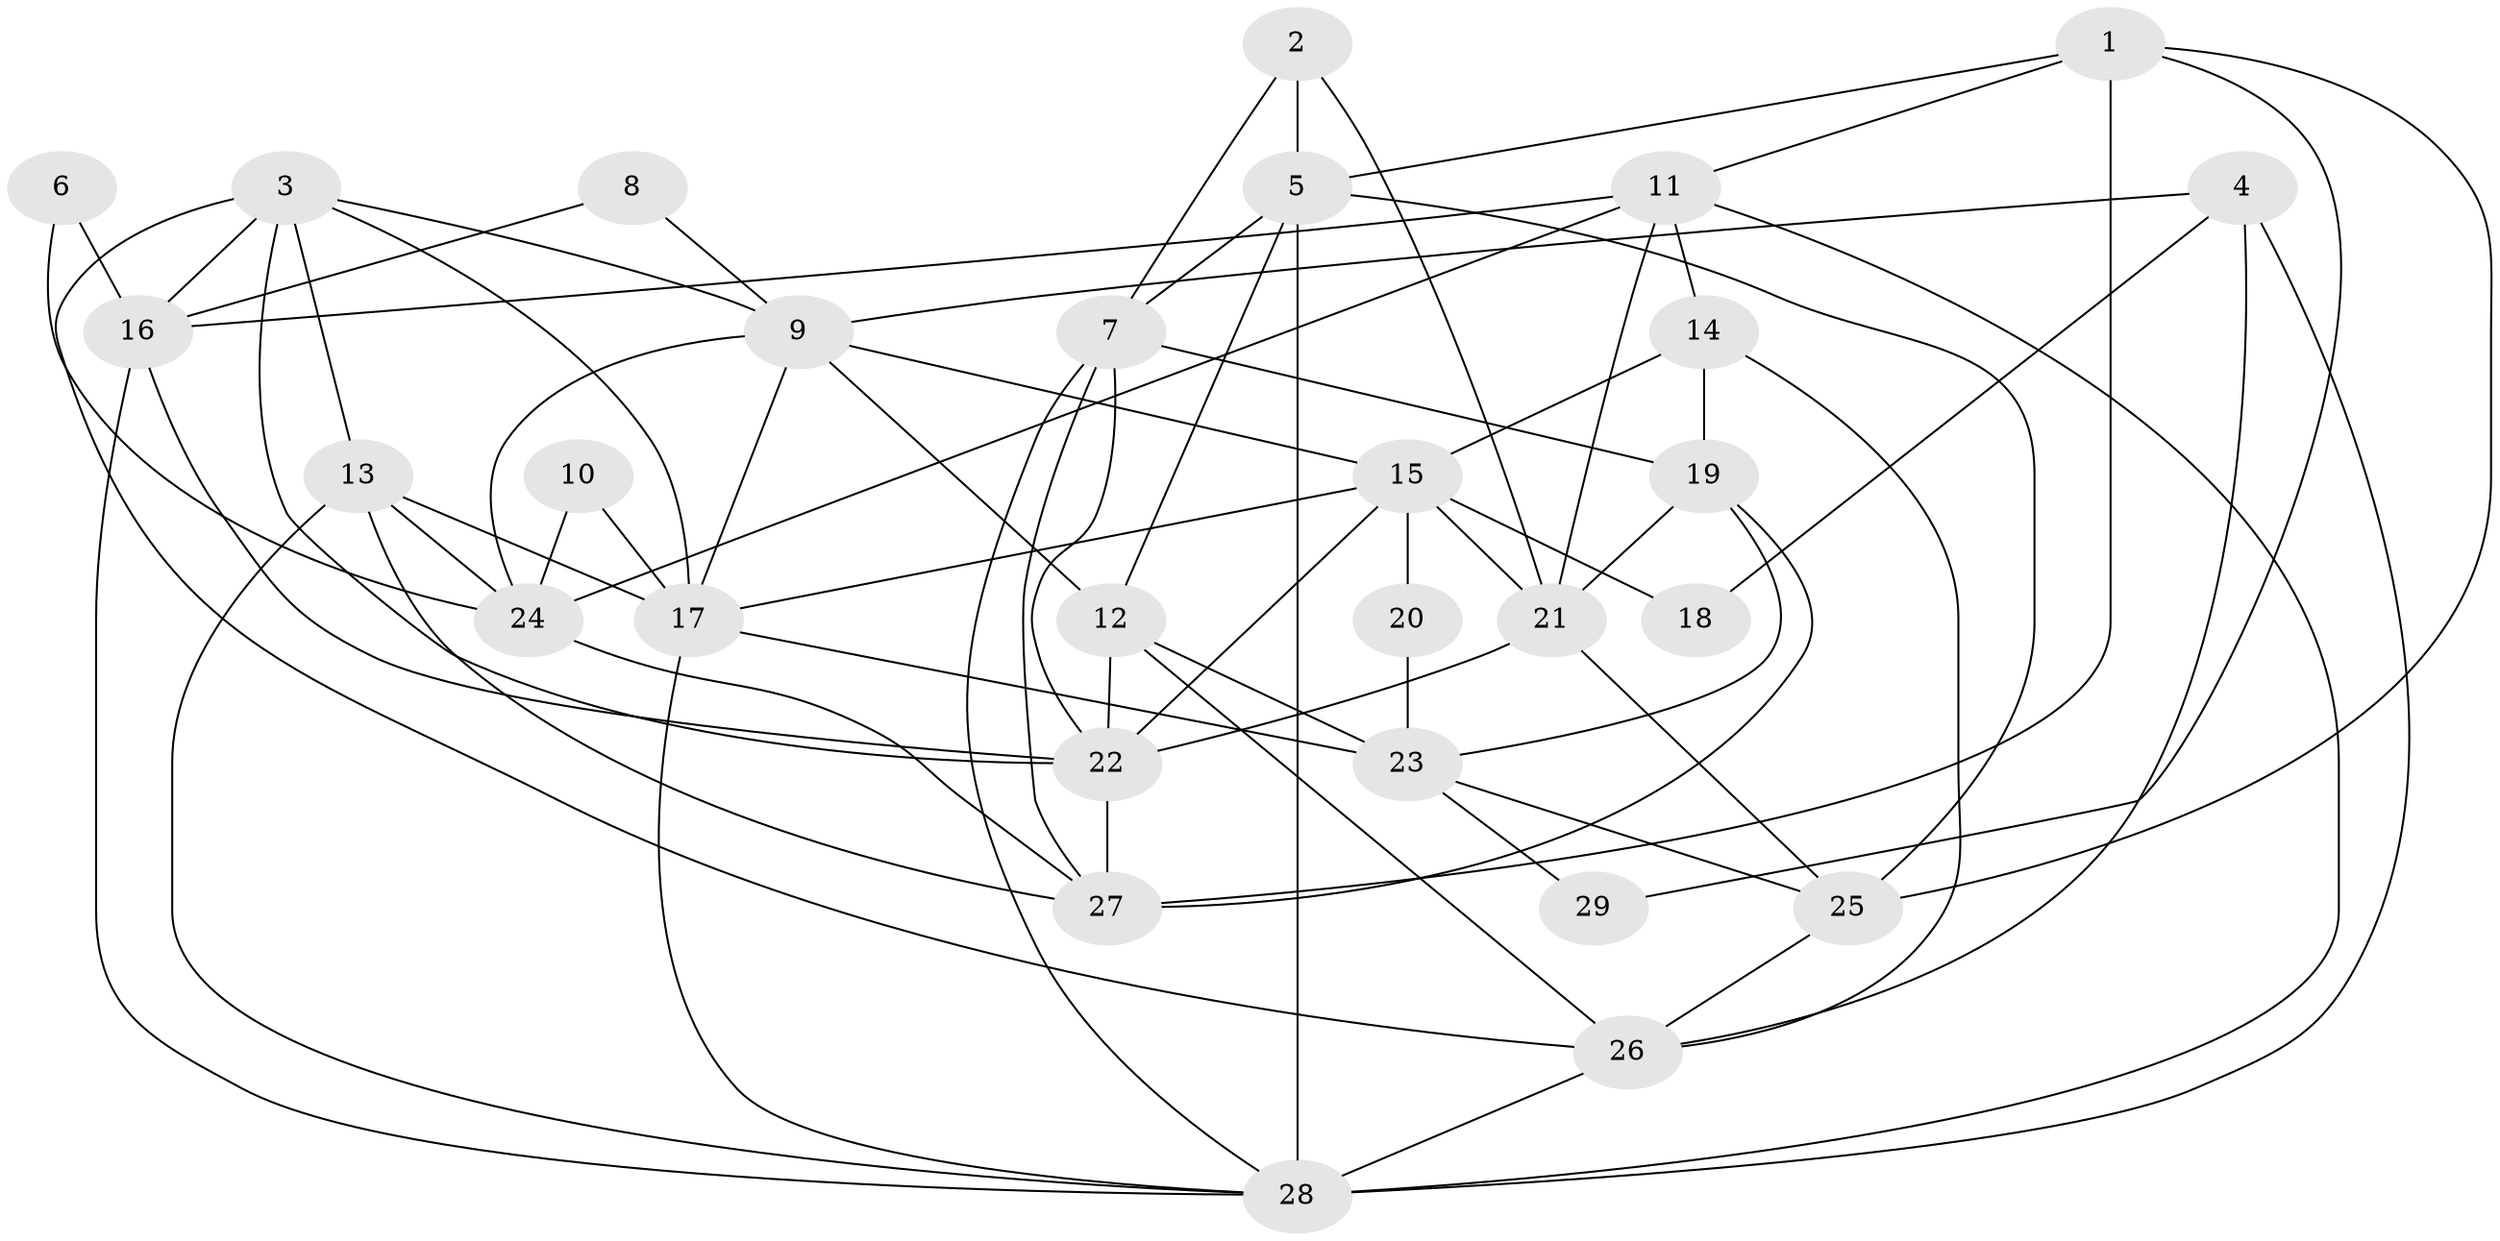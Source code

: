 // original degree distribution, {5: 0.22413793103448276, 4: 0.3448275862068966, 3: 0.20689655172413793, 2: 0.1206896551724138, 6: 0.08620689655172414, 7: 0.017241379310344827}
// Generated by graph-tools (version 1.1) at 2025/50/03/09/25 03:50:04]
// undirected, 29 vertices, 72 edges
graph export_dot {
graph [start="1"]
  node [color=gray90,style=filled];
  1;
  2;
  3;
  4;
  5;
  6;
  7;
  8;
  9;
  10;
  11;
  12;
  13;
  14;
  15;
  16;
  17;
  18;
  19;
  20;
  21;
  22;
  23;
  24;
  25;
  26;
  27;
  28;
  29;
  1 -- 5 [weight=1.0];
  1 -- 11 [weight=1.0];
  1 -- 25 [weight=1.0];
  1 -- 27 [weight=1.0];
  1 -- 29 [weight=1.0];
  2 -- 5 [weight=1.0];
  2 -- 7 [weight=1.0];
  2 -- 21 [weight=1.0];
  3 -- 9 [weight=1.0];
  3 -- 13 [weight=1.0];
  3 -- 16 [weight=1.0];
  3 -- 17 [weight=1.0];
  3 -- 22 [weight=1.0];
  3 -- 26 [weight=1.0];
  4 -- 9 [weight=1.0];
  4 -- 18 [weight=1.0];
  4 -- 26 [weight=1.0];
  4 -- 28 [weight=1.0];
  5 -- 7 [weight=2.0];
  5 -- 12 [weight=1.0];
  5 -- 25 [weight=1.0];
  5 -- 28 [weight=3.0];
  6 -- 16 [weight=1.0];
  6 -- 24 [weight=1.0];
  7 -- 19 [weight=1.0];
  7 -- 22 [weight=1.0];
  7 -- 27 [weight=1.0];
  7 -- 28 [weight=1.0];
  8 -- 9 [weight=1.0];
  8 -- 16 [weight=1.0];
  9 -- 12 [weight=1.0];
  9 -- 15 [weight=1.0];
  9 -- 17 [weight=1.0];
  9 -- 24 [weight=1.0];
  10 -- 17 [weight=2.0];
  10 -- 24 [weight=1.0];
  11 -- 14 [weight=1.0];
  11 -- 16 [weight=1.0];
  11 -- 21 [weight=1.0];
  11 -- 24 [weight=1.0];
  11 -- 28 [weight=1.0];
  12 -- 22 [weight=1.0];
  12 -- 23 [weight=1.0];
  12 -- 26 [weight=1.0];
  13 -- 17 [weight=2.0];
  13 -- 24 [weight=1.0];
  13 -- 27 [weight=1.0];
  13 -- 28 [weight=1.0];
  14 -- 15 [weight=1.0];
  14 -- 19 [weight=1.0];
  14 -- 26 [weight=1.0];
  15 -- 17 [weight=1.0];
  15 -- 18 [weight=1.0];
  15 -- 20 [weight=1.0];
  15 -- 21 [weight=1.0];
  15 -- 22 [weight=1.0];
  16 -- 22 [weight=1.0];
  16 -- 28 [weight=1.0];
  17 -- 23 [weight=2.0];
  17 -- 28 [weight=1.0];
  19 -- 21 [weight=1.0];
  19 -- 23 [weight=1.0];
  19 -- 27 [weight=1.0];
  20 -- 23 [weight=1.0];
  21 -- 22 [weight=2.0];
  21 -- 25 [weight=1.0];
  22 -- 27 [weight=2.0];
  23 -- 25 [weight=1.0];
  23 -- 29 [weight=1.0];
  24 -- 27 [weight=1.0];
  25 -- 26 [weight=1.0];
  26 -- 28 [weight=1.0];
}
